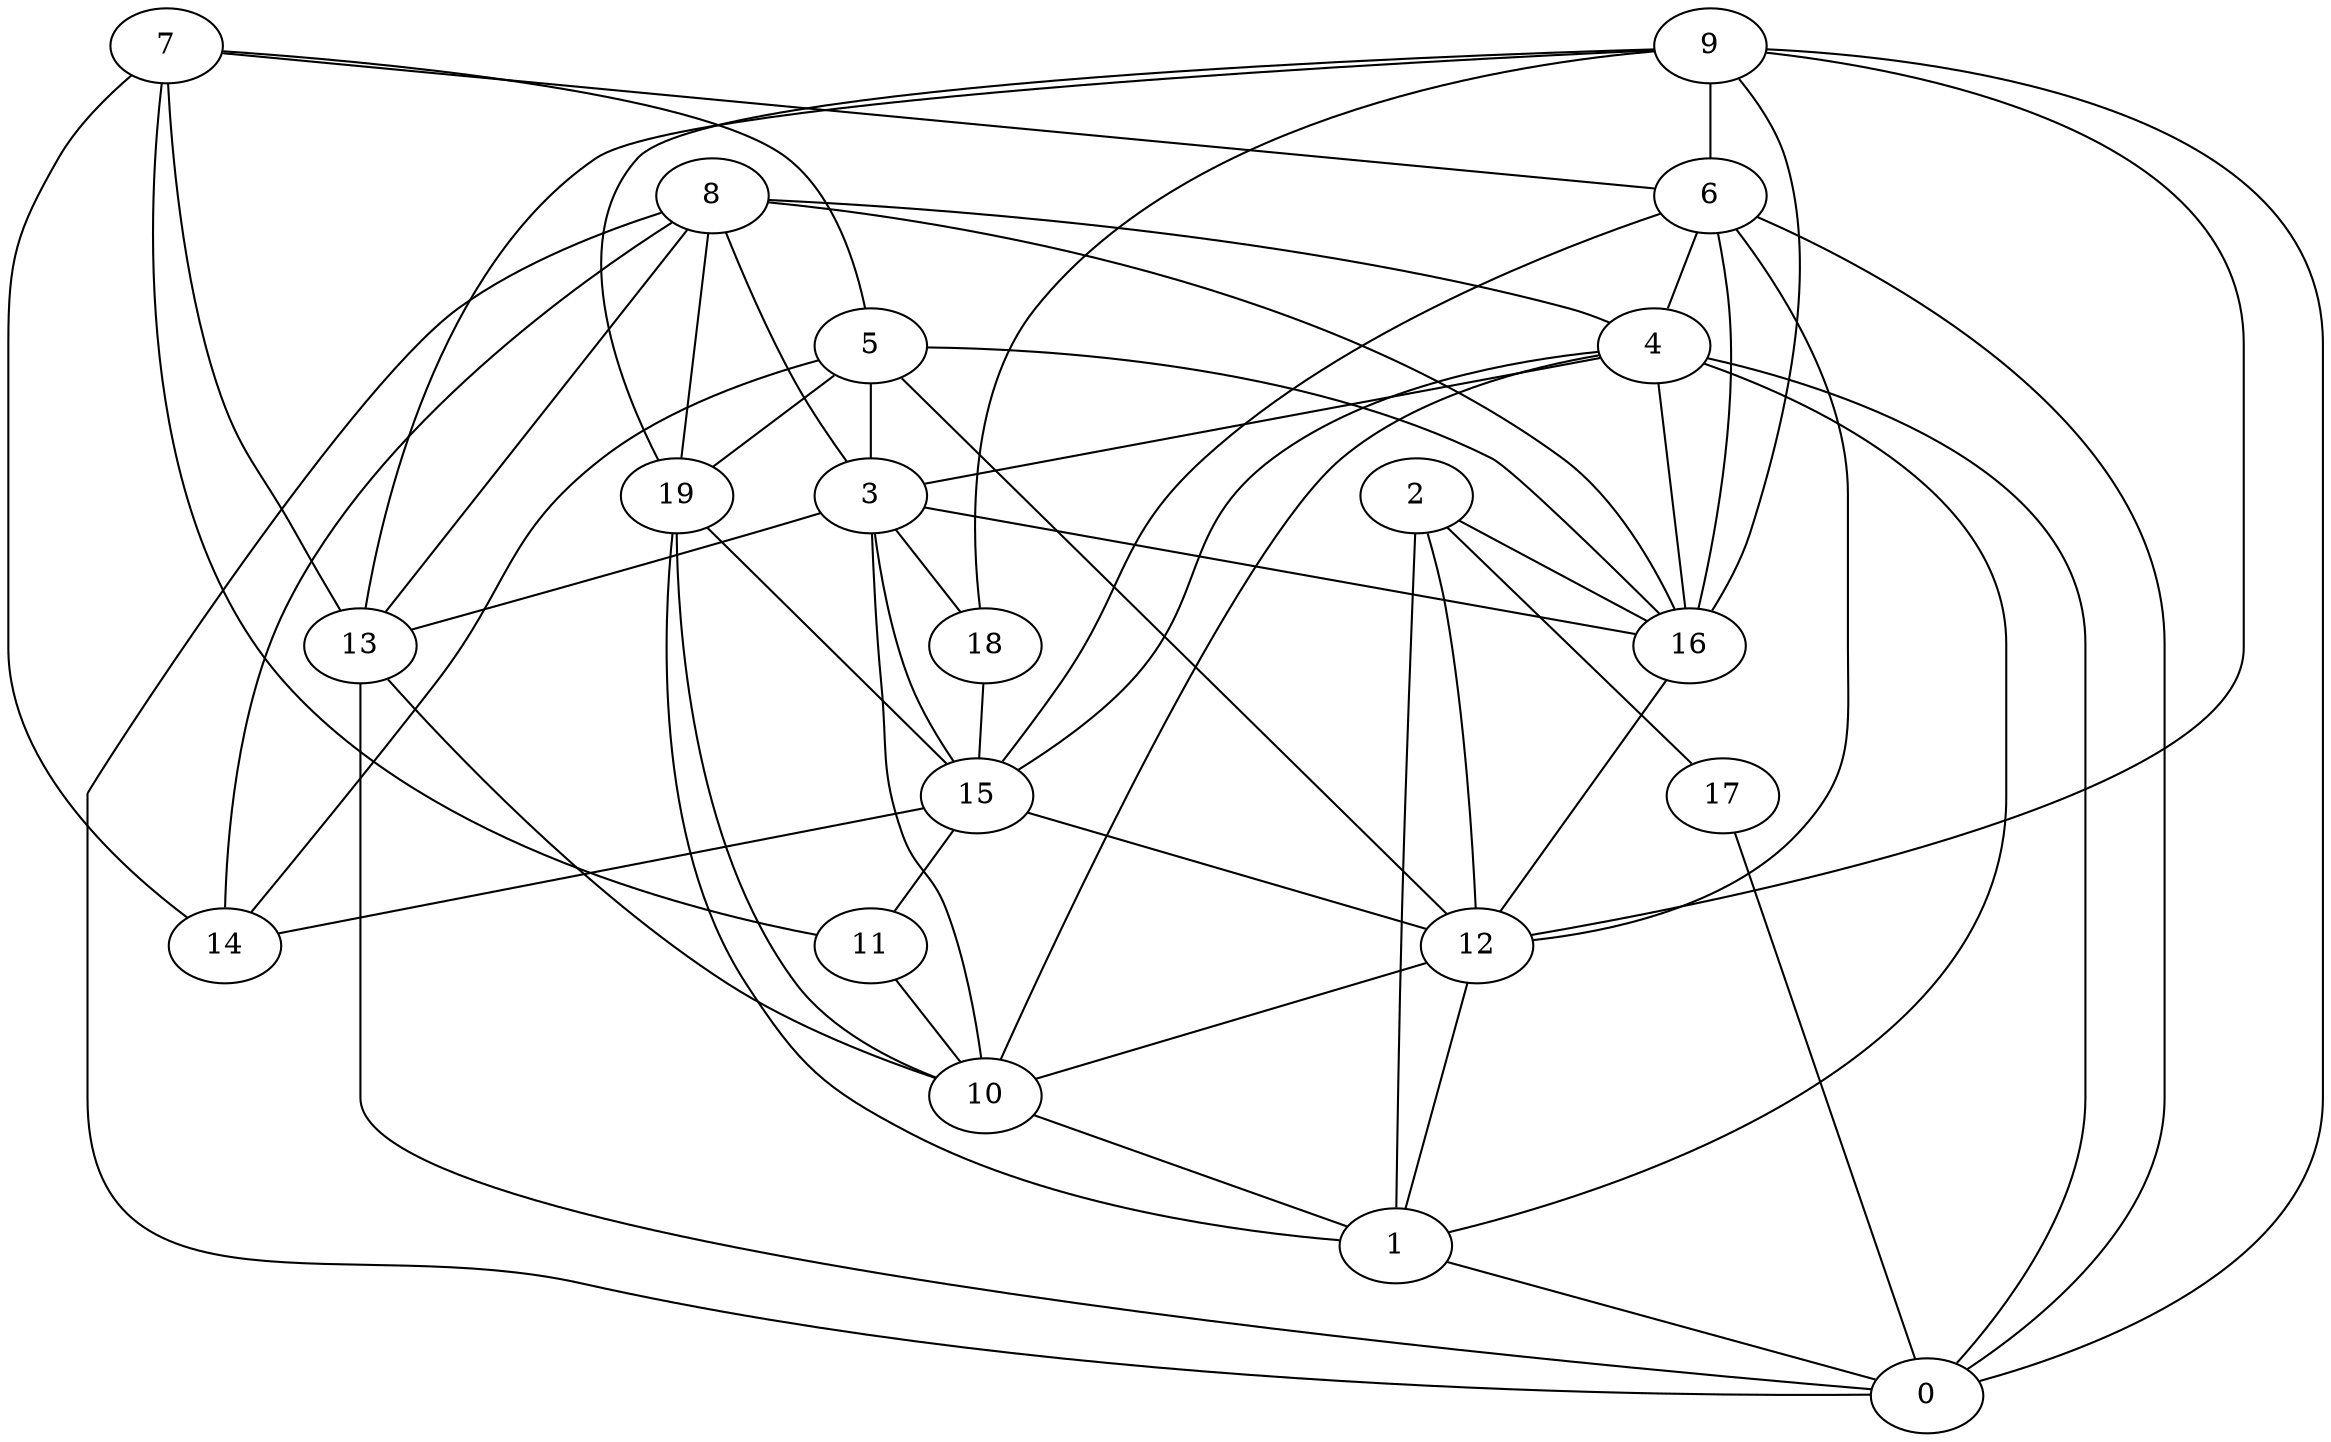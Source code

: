 digraph GG_graph {

subgraph G_graph {
edge [color = black]
"11" -> "10" [dir = none]
"8" -> "16" [dir = none]
"8" -> "14" [dir = none]
"8" -> "13" [dir = none]
"8" -> "19" [dir = none]
"8" -> "0" [dir = none]
"10" -> "1" [dir = none]
"6" -> "4" [dir = none]
"6" -> "12" [dir = none]
"6" -> "0" [dir = none]
"6" -> "16" [dir = none]
"19" -> "15" [dir = none]
"19" -> "10" [dir = none]
"2" -> "17" [dir = none]
"2" -> "1" [dir = none]
"2" -> "12" [dir = none]
"12" -> "1" [dir = none]
"5" -> "19" [dir = none]
"5" -> "3" [dir = none]
"5" -> "12" [dir = none]
"5" -> "16" [dir = none]
"9" -> "0" [dir = none]
"9" -> "12" [dir = none]
"9" -> "18" [dir = none]
"3" -> "18" [dir = none]
"3" -> "15" [dir = none]
"3" -> "10" [dir = none]
"3" -> "13" [dir = none]
"15" -> "12" [dir = none]
"15" -> "14" [dir = none]
"13" -> "10" [dir = none]
"13" -> "0" [dir = none]
"17" -> "0" [dir = none]
"7" -> "6" [dir = none]
"7" -> "5" [dir = none]
"7" -> "11" [dir = none]
"7" -> "13" [dir = none]
"4" -> "15" [dir = none]
"4" -> "0" [dir = none]
"9" -> "16" [dir = none]
"1" -> "0" [dir = none]
"19" -> "1" [dir = none]
"3" -> "16" [dir = none]
"4" -> "1" [dir = none]
"2" -> "16" [dir = none]
"4" -> "10" [dir = none]
"9" -> "19" [dir = none]
"12" -> "10" [dir = none]
"9" -> "13" [dir = none]
"9" -> "6" [dir = none]
"16" -> "12" [dir = none]
"6" -> "15" [dir = none]
"8" -> "3" [dir = none]
"7" -> "14" [dir = none]
"15" -> "11" [dir = none]
"5" -> "14" [dir = none]
"18" -> "15" [dir = none]
"4" -> "3" [dir = none]
"4" -> "16" [dir = none]
"8" -> "4" [dir = none]
}

}
